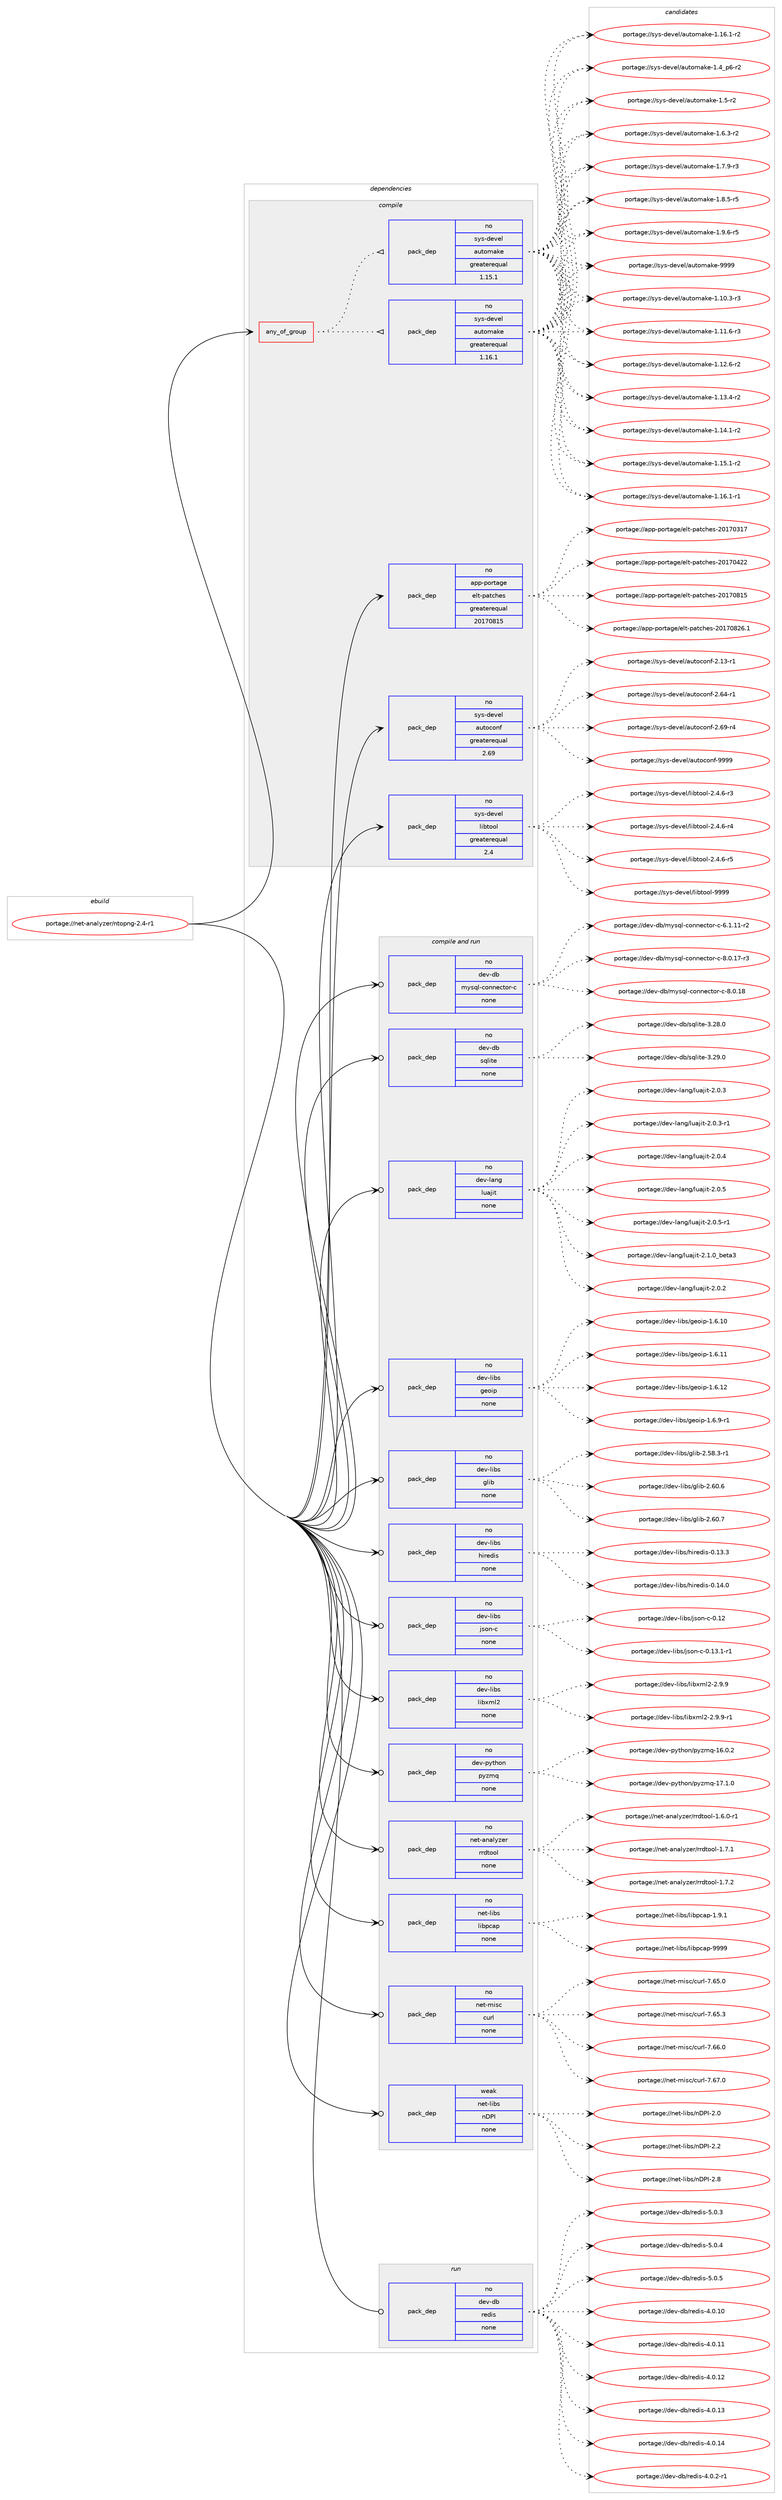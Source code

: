 digraph prolog {

# *************
# Graph options
# *************

newrank=true;
concentrate=true;
compound=true;
graph [rankdir=LR,fontname=Helvetica,fontsize=10,ranksep=1.5];#, ranksep=2.5, nodesep=0.2];
edge  [arrowhead=vee];
node  [fontname=Helvetica,fontsize=10];

# **********
# The ebuild
# **********

subgraph cluster_leftcol {
color=gray;
rank=same;
label=<<i>ebuild</i>>;
id [label="portage://net-analyzer/ntopng-2.4-r1", color=red, width=4, href="../net-analyzer/ntopng-2.4-r1.svg"];
}

# ****************
# The dependencies
# ****************

subgraph cluster_midcol {
color=gray;
label=<<i>dependencies</i>>;
subgraph cluster_compile {
fillcolor="#eeeeee";
style=filled;
label=<<i>compile</i>>;
subgraph any5580 {
dependency347864 [label=<<TABLE BORDER="0" CELLBORDER="1" CELLSPACING="0" CELLPADDING="4"><TR><TD CELLPADDING="10">any_of_group</TD></TR></TABLE>>, shape=none, color=red];subgraph pack255410 {
dependency347865 [label=<<TABLE BORDER="0" CELLBORDER="1" CELLSPACING="0" CELLPADDING="4" WIDTH="220"><TR><TD ROWSPAN="6" CELLPADDING="30">pack_dep</TD></TR><TR><TD WIDTH="110">no</TD></TR><TR><TD>sys-devel</TD></TR><TR><TD>automake</TD></TR><TR><TD>greaterequal</TD></TR><TR><TD>1.16.1</TD></TR></TABLE>>, shape=none, color=blue];
}
dependency347864:e -> dependency347865:w [weight=20,style="dotted",arrowhead="oinv"];
subgraph pack255411 {
dependency347866 [label=<<TABLE BORDER="0" CELLBORDER="1" CELLSPACING="0" CELLPADDING="4" WIDTH="220"><TR><TD ROWSPAN="6" CELLPADDING="30">pack_dep</TD></TR><TR><TD WIDTH="110">no</TD></TR><TR><TD>sys-devel</TD></TR><TR><TD>automake</TD></TR><TR><TD>greaterequal</TD></TR><TR><TD>1.15.1</TD></TR></TABLE>>, shape=none, color=blue];
}
dependency347864:e -> dependency347866:w [weight=20,style="dotted",arrowhead="oinv"];
}
id:e -> dependency347864:w [weight=20,style="solid",arrowhead="vee"];
subgraph pack255412 {
dependency347867 [label=<<TABLE BORDER="0" CELLBORDER="1" CELLSPACING="0" CELLPADDING="4" WIDTH="220"><TR><TD ROWSPAN="6" CELLPADDING="30">pack_dep</TD></TR><TR><TD WIDTH="110">no</TD></TR><TR><TD>app-portage</TD></TR><TR><TD>elt-patches</TD></TR><TR><TD>greaterequal</TD></TR><TR><TD>20170815</TD></TR></TABLE>>, shape=none, color=blue];
}
id:e -> dependency347867:w [weight=20,style="solid",arrowhead="vee"];
subgraph pack255413 {
dependency347868 [label=<<TABLE BORDER="0" CELLBORDER="1" CELLSPACING="0" CELLPADDING="4" WIDTH="220"><TR><TD ROWSPAN="6" CELLPADDING="30">pack_dep</TD></TR><TR><TD WIDTH="110">no</TD></TR><TR><TD>sys-devel</TD></TR><TR><TD>autoconf</TD></TR><TR><TD>greaterequal</TD></TR><TR><TD>2.69</TD></TR></TABLE>>, shape=none, color=blue];
}
id:e -> dependency347868:w [weight=20,style="solid",arrowhead="vee"];
subgraph pack255414 {
dependency347869 [label=<<TABLE BORDER="0" CELLBORDER="1" CELLSPACING="0" CELLPADDING="4" WIDTH="220"><TR><TD ROWSPAN="6" CELLPADDING="30">pack_dep</TD></TR><TR><TD WIDTH="110">no</TD></TR><TR><TD>sys-devel</TD></TR><TR><TD>libtool</TD></TR><TR><TD>greaterequal</TD></TR><TR><TD>2.4</TD></TR></TABLE>>, shape=none, color=blue];
}
id:e -> dependency347869:w [weight=20,style="solid",arrowhead="vee"];
}
subgraph cluster_compileandrun {
fillcolor="#eeeeee";
style=filled;
label=<<i>compile and run</i>>;
subgraph pack255415 {
dependency347870 [label=<<TABLE BORDER="0" CELLBORDER="1" CELLSPACING="0" CELLPADDING="4" WIDTH="220"><TR><TD ROWSPAN="6" CELLPADDING="30">pack_dep</TD></TR><TR><TD WIDTH="110">no</TD></TR><TR><TD>dev-db</TD></TR><TR><TD>mysql-connector-c</TD></TR><TR><TD>none</TD></TR><TR><TD></TD></TR></TABLE>>, shape=none, color=blue];
}
id:e -> dependency347870:w [weight=20,style="solid",arrowhead="odotvee"];
subgraph pack255416 {
dependency347871 [label=<<TABLE BORDER="0" CELLBORDER="1" CELLSPACING="0" CELLPADDING="4" WIDTH="220"><TR><TD ROWSPAN="6" CELLPADDING="30">pack_dep</TD></TR><TR><TD WIDTH="110">no</TD></TR><TR><TD>dev-db</TD></TR><TR><TD>sqlite</TD></TR><TR><TD>none</TD></TR><TR><TD></TD></TR></TABLE>>, shape=none, color=blue];
}
id:e -> dependency347871:w [weight=20,style="solid",arrowhead="odotvee"];
subgraph pack255417 {
dependency347872 [label=<<TABLE BORDER="0" CELLBORDER="1" CELLSPACING="0" CELLPADDING="4" WIDTH="220"><TR><TD ROWSPAN="6" CELLPADDING="30">pack_dep</TD></TR><TR><TD WIDTH="110">no</TD></TR><TR><TD>dev-lang</TD></TR><TR><TD>luajit</TD></TR><TR><TD>none</TD></TR><TR><TD></TD></TR></TABLE>>, shape=none, color=blue];
}
id:e -> dependency347872:w [weight=20,style="solid",arrowhead="odotvee"];
subgraph pack255418 {
dependency347873 [label=<<TABLE BORDER="0" CELLBORDER="1" CELLSPACING="0" CELLPADDING="4" WIDTH="220"><TR><TD ROWSPAN="6" CELLPADDING="30">pack_dep</TD></TR><TR><TD WIDTH="110">no</TD></TR><TR><TD>dev-libs</TD></TR><TR><TD>geoip</TD></TR><TR><TD>none</TD></TR><TR><TD></TD></TR></TABLE>>, shape=none, color=blue];
}
id:e -> dependency347873:w [weight=20,style="solid",arrowhead="odotvee"];
subgraph pack255419 {
dependency347874 [label=<<TABLE BORDER="0" CELLBORDER="1" CELLSPACING="0" CELLPADDING="4" WIDTH="220"><TR><TD ROWSPAN="6" CELLPADDING="30">pack_dep</TD></TR><TR><TD WIDTH="110">no</TD></TR><TR><TD>dev-libs</TD></TR><TR><TD>glib</TD></TR><TR><TD>none</TD></TR><TR><TD></TD></TR></TABLE>>, shape=none, color=blue];
}
id:e -> dependency347874:w [weight=20,style="solid",arrowhead="odotvee"];
subgraph pack255420 {
dependency347875 [label=<<TABLE BORDER="0" CELLBORDER="1" CELLSPACING="0" CELLPADDING="4" WIDTH="220"><TR><TD ROWSPAN="6" CELLPADDING="30">pack_dep</TD></TR><TR><TD WIDTH="110">no</TD></TR><TR><TD>dev-libs</TD></TR><TR><TD>hiredis</TD></TR><TR><TD>none</TD></TR><TR><TD></TD></TR></TABLE>>, shape=none, color=blue];
}
id:e -> dependency347875:w [weight=20,style="solid",arrowhead="odotvee"];
subgraph pack255421 {
dependency347876 [label=<<TABLE BORDER="0" CELLBORDER="1" CELLSPACING="0" CELLPADDING="4" WIDTH="220"><TR><TD ROWSPAN="6" CELLPADDING="30">pack_dep</TD></TR><TR><TD WIDTH="110">no</TD></TR><TR><TD>dev-libs</TD></TR><TR><TD>json-c</TD></TR><TR><TD>none</TD></TR><TR><TD></TD></TR></TABLE>>, shape=none, color=blue];
}
id:e -> dependency347876:w [weight=20,style="solid",arrowhead="odotvee"];
subgraph pack255422 {
dependency347877 [label=<<TABLE BORDER="0" CELLBORDER="1" CELLSPACING="0" CELLPADDING="4" WIDTH="220"><TR><TD ROWSPAN="6" CELLPADDING="30">pack_dep</TD></TR><TR><TD WIDTH="110">no</TD></TR><TR><TD>dev-libs</TD></TR><TR><TD>libxml2</TD></TR><TR><TD>none</TD></TR><TR><TD></TD></TR></TABLE>>, shape=none, color=blue];
}
id:e -> dependency347877:w [weight=20,style="solid",arrowhead="odotvee"];
subgraph pack255423 {
dependency347878 [label=<<TABLE BORDER="0" CELLBORDER="1" CELLSPACING="0" CELLPADDING="4" WIDTH="220"><TR><TD ROWSPAN="6" CELLPADDING="30">pack_dep</TD></TR><TR><TD WIDTH="110">no</TD></TR><TR><TD>dev-python</TD></TR><TR><TD>pyzmq</TD></TR><TR><TD>none</TD></TR><TR><TD></TD></TR></TABLE>>, shape=none, color=blue];
}
id:e -> dependency347878:w [weight=20,style="solid",arrowhead="odotvee"];
subgraph pack255424 {
dependency347879 [label=<<TABLE BORDER="0" CELLBORDER="1" CELLSPACING="0" CELLPADDING="4" WIDTH="220"><TR><TD ROWSPAN="6" CELLPADDING="30">pack_dep</TD></TR><TR><TD WIDTH="110">no</TD></TR><TR><TD>net-analyzer</TD></TR><TR><TD>rrdtool</TD></TR><TR><TD>none</TD></TR><TR><TD></TD></TR></TABLE>>, shape=none, color=blue];
}
id:e -> dependency347879:w [weight=20,style="solid",arrowhead="odotvee"];
subgraph pack255425 {
dependency347880 [label=<<TABLE BORDER="0" CELLBORDER="1" CELLSPACING="0" CELLPADDING="4" WIDTH="220"><TR><TD ROWSPAN="6" CELLPADDING="30">pack_dep</TD></TR><TR><TD WIDTH="110">no</TD></TR><TR><TD>net-libs</TD></TR><TR><TD>libpcap</TD></TR><TR><TD>none</TD></TR><TR><TD></TD></TR></TABLE>>, shape=none, color=blue];
}
id:e -> dependency347880:w [weight=20,style="solid",arrowhead="odotvee"];
subgraph pack255426 {
dependency347881 [label=<<TABLE BORDER="0" CELLBORDER="1" CELLSPACING="0" CELLPADDING="4" WIDTH="220"><TR><TD ROWSPAN="6" CELLPADDING="30">pack_dep</TD></TR><TR><TD WIDTH="110">no</TD></TR><TR><TD>net-misc</TD></TR><TR><TD>curl</TD></TR><TR><TD>none</TD></TR><TR><TD></TD></TR></TABLE>>, shape=none, color=blue];
}
id:e -> dependency347881:w [weight=20,style="solid",arrowhead="odotvee"];
subgraph pack255427 {
dependency347882 [label=<<TABLE BORDER="0" CELLBORDER="1" CELLSPACING="0" CELLPADDING="4" WIDTH="220"><TR><TD ROWSPAN="6" CELLPADDING="30">pack_dep</TD></TR><TR><TD WIDTH="110">weak</TD></TR><TR><TD>net-libs</TD></TR><TR><TD>nDPI</TD></TR><TR><TD>none</TD></TR><TR><TD></TD></TR></TABLE>>, shape=none, color=blue];
}
id:e -> dependency347882:w [weight=20,style="solid",arrowhead="odotvee"];
}
subgraph cluster_run {
fillcolor="#eeeeee";
style=filled;
label=<<i>run</i>>;
subgraph pack255428 {
dependency347883 [label=<<TABLE BORDER="0" CELLBORDER="1" CELLSPACING="0" CELLPADDING="4" WIDTH="220"><TR><TD ROWSPAN="6" CELLPADDING="30">pack_dep</TD></TR><TR><TD WIDTH="110">no</TD></TR><TR><TD>dev-db</TD></TR><TR><TD>redis</TD></TR><TR><TD>none</TD></TR><TR><TD></TD></TR></TABLE>>, shape=none, color=blue];
}
id:e -> dependency347883:w [weight=20,style="solid",arrowhead="odot"];
}
}

# **************
# The candidates
# **************

subgraph cluster_choices {
rank=same;
color=gray;
label=<<i>candidates</i>>;

subgraph choice255410 {
color=black;
nodesep=1;
choiceportage11512111545100101118101108479711711611110997107101454946494846514511451 [label="portage://sys-devel/automake-1.10.3-r3", color=red, width=4,href="../sys-devel/automake-1.10.3-r3.svg"];
choiceportage11512111545100101118101108479711711611110997107101454946494946544511451 [label="portage://sys-devel/automake-1.11.6-r3", color=red, width=4,href="../sys-devel/automake-1.11.6-r3.svg"];
choiceportage11512111545100101118101108479711711611110997107101454946495046544511450 [label="portage://sys-devel/automake-1.12.6-r2", color=red, width=4,href="../sys-devel/automake-1.12.6-r2.svg"];
choiceportage11512111545100101118101108479711711611110997107101454946495146524511450 [label="portage://sys-devel/automake-1.13.4-r2", color=red, width=4,href="../sys-devel/automake-1.13.4-r2.svg"];
choiceportage11512111545100101118101108479711711611110997107101454946495246494511450 [label="portage://sys-devel/automake-1.14.1-r2", color=red, width=4,href="../sys-devel/automake-1.14.1-r2.svg"];
choiceportage11512111545100101118101108479711711611110997107101454946495346494511450 [label="portage://sys-devel/automake-1.15.1-r2", color=red, width=4,href="../sys-devel/automake-1.15.1-r2.svg"];
choiceportage11512111545100101118101108479711711611110997107101454946495446494511449 [label="portage://sys-devel/automake-1.16.1-r1", color=red, width=4,href="../sys-devel/automake-1.16.1-r1.svg"];
choiceportage11512111545100101118101108479711711611110997107101454946495446494511450 [label="portage://sys-devel/automake-1.16.1-r2", color=red, width=4,href="../sys-devel/automake-1.16.1-r2.svg"];
choiceportage115121115451001011181011084797117116111109971071014549465295112544511450 [label="portage://sys-devel/automake-1.4_p6-r2", color=red, width=4,href="../sys-devel/automake-1.4_p6-r2.svg"];
choiceportage11512111545100101118101108479711711611110997107101454946534511450 [label="portage://sys-devel/automake-1.5-r2", color=red, width=4,href="../sys-devel/automake-1.5-r2.svg"];
choiceportage115121115451001011181011084797117116111109971071014549465446514511450 [label="portage://sys-devel/automake-1.6.3-r2", color=red, width=4,href="../sys-devel/automake-1.6.3-r2.svg"];
choiceportage115121115451001011181011084797117116111109971071014549465546574511451 [label="portage://sys-devel/automake-1.7.9-r3", color=red, width=4,href="../sys-devel/automake-1.7.9-r3.svg"];
choiceportage115121115451001011181011084797117116111109971071014549465646534511453 [label="portage://sys-devel/automake-1.8.5-r5", color=red, width=4,href="../sys-devel/automake-1.8.5-r5.svg"];
choiceportage115121115451001011181011084797117116111109971071014549465746544511453 [label="portage://sys-devel/automake-1.9.6-r5", color=red, width=4,href="../sys-devel/automake-1.9.6-r5.svg"];
choiceportage115121115451001011181011084797117116111109971071014557575757 [label="portage://sys-devel/automake-9999", color=red, width=4,href="../sys-devel/automake-9999.svg"];
dependency347865:e -> choiceportage11512111545100101118101108479711711611110997107101454946494846514511451:w [style=dotted,weight="100"];
dependency347865:e -> choiceportage11512111545100101118101108479711711611110997107101454946494946544511451:w [style=dotted,weight="100"];
dependency347865:e -> choiceportage11512111545100101118101108479711711611110997107101454946495046544511450:w [style=dotted,weight="100"];
dependency347865:e -> choiceportage11512111545100101118101108479711711611110997107101454946495146524511450:w [style=dotted,weight="100"];
dependency347865:e -> choiceportage11512111545100101118101108479711711611110997107101454946495246494511450:w [style=dotted,weight="100"];
dependency347865:e -> choiceportage11512111545100101118101108479711711611110997107101454946495346494511450:w [style=dotted,weight="100"];
dependency347865:e -> choiceportage11512111545100101118101108479711711611110997107101454946495446494511449:w [style=dotted,weight="100"];
dependency347865:e -> choiceportage11512111545100101118101108479711711611110997107101454946495446494511450:w [style=dotted,weight="100"];
dependency347865:e -> choiceportage115121115451001011181011084797117116111109971071014549465295112544511450:w [style=dotted,weight="100"];
dependency347865:e -> choiceportage11512111545100101118101108479711711611110997107101454946534511450:w [style=dotted,weight="100"];
dependency347865:e -> choiceportage115121115451001011181011084797117116111109971071014549465446514511450:w [style=dotted,weight="100"];
dependency347865:e -> choiceportage115121115451001011181011084797117116111109971071014549465546574511451:w [style=dotted,weight="100"];
dependency347865:e -> choiceportage115121115451001011181011084797117116111109971071014549465646534511453:w [style=dotted,weight="100"];
dependency347865:e -> choiceportage115121115451001011181011084797117116111109971071014549465746544511453:w [style=dotted,weight="100"];
dependency347865:e -> choiceportage115121115451001011181011084797117116111109971071014557575757:w [style=dotted,weight="100"];
}
subgraph choice255411 {
color=black;
nodesep=1;
choiceportage11512111545100101118101108479711711611110997107101454946494846514511451 [label="portage://sys-devel/automake-1.10.3-r3", color=red, width=4,href="../sys-devel/automake-1.10.3-r3.svg"];
choiceportage11512111545100101118101108479711711611110997107101454946494946544511451 [label="portage://sys-devel/automake-1.11.6-r3", color=red, width=4,href="../sys-devel/automake-1.11.6-r3.svg"];
choiceportage11512111545100101118101108479711711611110997107101454946495046544511450 [label="portage://sys-devel/automake-1.12.6-r2", color=red, width=4,href="../sys-devel/automake-1.12.6-r2.svg"];
choiceportage11512111545100101118101108479711711611110997107101454946495146524511450 [label="portage://sys-devel/automake-1.13.4-r2", color=red, width=4,href="../sys-devel/automake-1.13.4-r2.svg"];
choiceportage11512111545100101118101108479711711611110997107101454946495246494511450 [label="portage://sys-devel/automake-1.14.1-r2", color=red, width=4,href="../sys-devel/automake-1.14.1-r2.svg"];
choiceportage11512111545100101118101108479711711611110997107101454946495346494511450 [label="portage://sys-devel/automake-1.15.1-r2", color=red, width=4,href="../sys-devel/automake-1.15.1-r2.svg"];
choiceportage11512111545100101118101108479711711611110997107101454946495446494511449 [label="portage://sys-devel/automake-1.16.1-r1", color=red, width=4,href="../sys-devel/automake-1.16.1-r1.svg"];
choiceportage11512111545100101118101108479711711611110997107101454946495446494511450 [label="portage://sys-devel/automake-1.16.1-r2", color=red, width=4,href="../sys-devel/automake-1.16.1-r2.svg"];
choiceportage115121115451001011181011084797117116111109971071014549465295112544511450 [label="portage://sys-devel/automake-1.4_p6-r2", color=red, width=4,href="../sys-devel/automake-1.4_p6-r2.svg"];
choiceportage11512111545100101118101108479711711611110997107101454946534511450 [label="portage://sys-devel/automake-1.5-r2", color=red, width=4,href="../sys-devel/automake-1.5-r2.svg"];
choiceportage115121115451001011181011084797117116111109971071014549465446514511450 [label="portage://sys-devel/automake-1.6.3-r2", color=red, width=4,href="../sys-devel/automake-1.6.3-r2.svg"];
choiceportage115121115451001011181011084797117116111109971071014549465546574511451 [label="portage://sys-devel/automake-1.7.9-r3", color=red, width=4,href="../sys-devel/automake-1.7.9-r3.svg"];
choiceportage115121115451001011181011084797117116111109971071014549465646534511453 [label="portage://sys-devel/automake-1.8.5-r5", color=red, width=4,href="../sys-devel/automake-1.8.5-r5.svg"];
choiceportage115121115451001011181011084797117116111109971071014549465746544511453 [label="portage://sys-devel/automake-1.9.6-r5", color=red, width=4,href="../sys-devel/automake-1.9.6-r5.svg"];
choiceportage115121115451001011181011084797117116111109971071014557575757 [label="portage://sys-devel/automake-9999", color=red, width=4,href="../sys-devel/automake-9999.svg"];
dependency347866:e -> choiceportage11512111545100101118101108479711711611110997107101454946494846514511451:w [style=dotted,weight="100"];
dependency347866:e -> choiceportage11512111545100101118101108479711711611110997107101454946494946544511451:w [style=dotted,weight="100"];
dependency347866:e -> choiceportage11512111545100101118101108479711711611110997107101454946495046544511450:w [style=dotted,weight="100"];
dependency347866:e -> choiceportage11512111545100101118101108479711711611110997107101454946495146524511450:w [style=dotted,weight="100"];
dependency347866:e -> choiceportage11512111545100101118101108479711711611110997107101454946495246494511450:w [style=dotted,weight="100"];
dependency347866:e -> choiceportage11512111545100101118101108479711711611110997107101454946495346494511450:w [style=dotted,weight="100"];
dependency347866:e -> choiceportage11512111545100101118101108479711711611110997107101454946495446494511449:w [style=dotted,weight="100"];
dependency347866:e -> choiceportage11512111545100101118101108479711711611110997107101454946495446494511450:w [style=dotted,weight="100"];
dependency347866:e -> choiceportage115121115451001011181011084797117116111109971071014549465295112544511450:w [style=dotted,weight="100"];
dependency347866:e -> choiceportage11512111545100101118101108479711711611110997107101454946534511450:w [style=dotted,weight="100"];
dependency347866:e -> choiceportage115121115451001011181011084797117116111109971071014549465446514511450:w [style=dotted,weight="100"];
dependency347866:e -> choiceportage115121115451001011181011084797117116111109971071014549465546574511451:w [style=dotted,weight="100"];
dependency347866:e -> choiceportage115121115451001011181011084797117116111109971071014549465646534511453:w [style=dotted,weight="100"];
dependency347866:e -> choiceportage115121115451001011181011084797117116111109971071014549465746544511453:w [style=dotted,weight="100"];
dependency347866:e -> choiceportage115121115451001011181011084797117116111109971071014557575757:w [style=dotted,weight="100"];
}
subgraph choice255412 {
color=black;
nodesep=1;
choiceportage97112112451121111141169710310147101108116451129711699104101115455048495548514955 [label="portage://app-portage/elt-patches-20170317", color=red, width=4,href="../app-portage/elt-patches-20170317.svg"];
choiceportage97112112451121111141169710310147101108116451129711699104101115455048495548525050 [label="portage://app-portage/elt-patches-20170422", color=red, width=4,href="../app-portage/elt-patches-20170422.svg"];
choiceportage97112112451121111141169710310147101108116451129711699104101115455048495548564953 [label="portage://app-portage/elt-patches-20170815", color=red, width=4,href="../app-portage/elt-patches-20170815.svg"];
choiceportage971121124511211111411697103101471011081164511297116991041011154550484955485650544649 [label="portage://app-portage/elt-patches-20170826.1", color=red, width=4,href="../app-portage/elt-patches-20170826.1.svg"];
dependency347867:e -> choiceportage97112112451121111141169710310147101108116451129711699104101115455048495548514955:w [style=dotted,weight="100"];
dependency347867:e -> choiceportage97112112451121111141169710310147101108116451129711699104101115455048495548525050:w [style=dotted,weight="100"];
dependency347867:e -> choiceportage97112112451121111141169710310147101108116451129711699104101115455048495548564953:w [style=dotted,weight="100"];
dependency347867:e -> choiceportage971121124511211111411697103101471011081164511297116991041011154550484955485650544649:w [style=dotted,weight="100"];
}
subgraph choice255413 {
color=black;
nodesep=1;
choiceportage1151211154510010111810110847971171161119911111010245504649514511449 [label="portage://sys-devel/autoconf-2.13-r1", color=red, width=4,href="../sys-devel/autoconf-2.13-r1.svg"];
choiceportage1151211154510010111810110847971171161119911111010245504654524511449 [label="portage://sys-devel/autoconf-2.64-r1", color=red, width=4,href="../sys-devel/autoconf-2.64-r1.svg"];
choiceportage1151211154510010111810110847971171161119911111010245504654574511452 [label="portage://sys-devel/autoconf-2.69-r4", color=red, width=4,href="../sys-devel/autoconf-2.69-r4.svg"];
choiceportage115121115451001011181011084797117116111991111101024557575757 [label="portage://sys-devel/autoconf-9999", color=red, width=4,href="../sys-devel/autoconf-9999.svg"];
dependency347868:e -> choiceportage1151211154510010111810110847971171161119911111010245504649514511449:w [style=dotted,weight="100"];
dependency347868:e -> choiceportage1151211154510010111810110847971171161119911111010245504654524511449:w [style=dotted,weight="100"];
dependency347868:e -> choiceportage1151211154510010111810110847971171161119911111010245504654574511452:w [style=dotted,weight="100"];
dependency347868:e -> choiceportage115121115451001011181011084797117116111991111101024557575757:w [style=dotted,weight="100"];
}
subgraph choice255414 {
color=black;
nodesep=1;
choiceportage1151211154510010111810110847108105981161111111084550465246544511451 [label="portage://sys-devel/libtool-2.4.6-r3", color=red, width=4,href="../sys-devel/libtool-2.4.6-r3.svg"];
choiceportage1151211154510010111810110847108105981161111111084550465246544511452 [label="portage://sys-devel/libtool-2.4.6-r4", color=red, width=4,href="../sys-devel/libtool-2.4.6-r4.svg"];
choiceportage1151211154510010111810110847108105981161111111084550465246544511453 [label="portage://sys-devel/libtool-2.4.6-r5", color=red, width=4,href="../sys-devel/libtool-2.4.6-r5.svg"];
choiceportage1151211154510010111810110847108105981161111111084557575757 [label="portage://sys-devel/libtool-9999", color=red, width=4,href="../sys-devel/libtool-9999.svg"];
dependency347869:e -> choiceportage1151211154510010111810110847108105981161111111084550465246544511451:w [style=dotted,weight="100"];
dependency347869:e -> choiceportage1151211154510010111810110847108105981161111111084550465246544511452:w [style=dotted,weight="100"];
dependency347869:e -> choiceportage1151211154510010111810110847108105981161111111084550465246544511453:w [style=dotted,weight="100"];
dependency347869:e -> choiceportage1151211154510010111810110847108105981161111111084557575757:w [style=dotted,weight="100"];
}
subgraph choice255415 {
color=black;
nodesep=1;
choiceportage1001011184510098471091211151131084599111110110101991161111144599455446494649494511450 [label="portage://dev-db/mysql-connector-c-6.1.11-r2", color=red, width=4,href="../dev-db/mysql-connector-c-6.1.11-r2.svg"];
choiceportage1001011184510098471091211151131084599111110110101991161111144599455646484649554511451 [label="portage://dev-db/mysql-connector-c-8.0.17-r3", color=red, width=4,href="../dev-db/mysql-connector-c-8.0.17-r3.svg"];
choiceportage100101118451009847109121115113108459911111011010199116111114459945564648464956 [label="portage://dev-db/mysql-connector-c-8.0.18", color=red, width=4,href="../dev-db/mysql-connector-c-8.0.18.svg"];
dependency347870:e -> choiceportage1001011184510098471091211151131084599111110110101991161111144599455446494649494511450:w [style=dotted,weight="100"];
dependency347870:e -> choiceportage1001011184510098471091211151131084599111110110101991161111144599455646484649554511451:w [style=dotted,weight="100"];
dependency347870:e -> choiceportage100101118451009847109121115113108459911111011010199116111114459945564648464956:w [style=dotted,weight="100"];
}
subgraph choice255416 {
color=black;
nodesep=1;
choiceportage10010111845100984711511310810511610145514650564648 [label="portage://dev-db/sqlite-3.28.0", color=red, width=4,href="../dev-db/sqlite-3.28.0.svg"];
choiceportage10010111845100984711511310810511610145514650574648 [label="portage://dev-db/sqlite-3.29.0", color=red, width=4,href="../dev-db/sqlite-3.29.0.svg"];
dependency347871:e -> choiceportage10010111845100984711511310810511610145514650564648:w [style=dotted,weight="100"];
dependency347871:e -> choiceportage10010111845100984711511310810511610145514650574648:w [style=dotted,weight="100"];
}
subgraph choice255417 {
color=black;
nodesep=1;
choiceportage10010111845108971101034710811797106105116455046484650 [label="portage://dev-lang/luajit-2.0.2", color=red, width=4,href="../dev-lang/luajit-2.0.2.svg"];
choiceportage10010111845108971101034710811797106105116455046484651 [label="portage://dev-lang/luajit-2.0.3", color=red, width=4,href="../dev-lang/luajit-2.0.3.svg"];
choiceportage100101118451089711010347108117971061051164550464846514511449 [label="portage://dev-lang/luajit-2.0.3-r1", color=red, width=4,href="../dev-lang/luajit-2.0.3-r1.svg"];
choiceportage10010111845108971101034710811797106105116455046484652 [label="portage://dev-lang/luajit-2.0.4", color=red, width=4,href="../dev-lang/luajit-2.0.4.svg"];
choiceportage10010111845108971101034710811797106105116455046484653 [label="portage://dev-lang/luajit-2.0.5", color=red, width=4,href="../dev-lang/luajit-2.0.5.svg"];
choiceportage100101118451089711010347108117971061051164550464846534511449 [label="portage://dev-lang/luajit-2.0.5-r1", color=red, width=4,href="../dev-lang/luajit-2.0.5-r1.svg"];
choiceportage1001011184510897110103471081179710610511645504649464895981011169751 [label="portage://dev-lang/luajit-2.1.0_beta3", color=red, width=4,href="../dev-lang/luajit-2.1.0_beta3.svg"];
dependency347872:e -> choiceportage10010111845108971101034710811797106105116455046484650:w [style=dotted,weight="100"];
dependency347872:e -> choiceportage10010111845108971101034710811797106105116455046484651:w [style=dotted,weight="100"];
dependency347872:e -> choiceportage100101118451089711010347108117971061051164550464846514511449:w [style=dotted,weight="100"];
dependency347872:e -> choiceportage10010111845108971101034710811797106105116455046484652:w [style=dotted,weight="100"];
dependency347872:e -> choiceportage10010111845108971101034710811797106105116455046484653:w [style=dotted,weight="100"];
dependency347872:e -> choiceportage100101118451089711010347108117971061051164550464846534511449:w [style=dotted,weight="100"];
dependency347872:e -> choiceportage1001011184510897110103471081179710610511645504649464895981011169751:w [style=dotted,weight="100"];
}
subgraph choice255418 {
color=black;
nodesep=1;
choiceportage10010111845108105981154710310111110511245494654464948 [label="portage://dev-libs/geoip-1.6.10", color=red, width=4,href="../dev-libs/geoip-1.6.10.svg"];
choiceportage10010111845108105981154710310111110511245494654464949 [label="portage://dev-libs/geoip-1.6.11", color=red, width=4,href="../dev-libs/geoip-1.6.11.svg"];
choiceportage10010111845108105981154710310111110511245494654464950 [label="portage://dev-libs/geoip-1.6.12", color=red, width=4,href="../dev-libs/geoip-1.6.12.svg"];
choiceportage1001011184510810598115471031011111051124549465446574511449 [label="portage://dev-libs/geoip-1.6.9-r1", color=red, width=4,href="../dev-libs/geoip-1.6.9-r1.svg"];
dependency347873:e -> choiceportage10010111845108105981154710310111110511245494654464948:w [style=dotted,weight="100"];
dependency347873:e -> choiceportage10010111845108105981154710310111110511245494654464949:w [style=dotted,weight="100"];
dependency347873:e -> choiceportage10010111845108105981154710310111110511245494654464950:w [style=dotted,weight="100"];
dependency347873:e -> choiceportage1001011184510810598115471031011111051124549465446574511449:w [style=dotted,weight="100"];
}
subgraph choice255419 {
color=black;
nodesep=1;
choiceportage10010111845108105981154710310810598455046535646514511449 [label="portage://dev-libs/glib-2.58.3-r1", color=red, width=4,href="../dev-libs/glib-2.58.3-r1.svg"];
choiceportage1001011184510810598115471031081059845504654484654 [label="portage://dev-libs/glib-2.60.6", color=red, width=4,href="../dev-libs/glib-2.60.6.svg"];
choiceportage1001011184510810598115471031081059845504654484655 [label="portage://dev-libs/glib-2.60.7", color=red, width=4,href="../dev-libs/glib-2.60.7.svg"];
dependency347874:e -> choiceportage10010111845108105981154710310810598455046535646514511449:w [style=dotted,weight="100"];
dependency347874:e -> choiceportage1001011184510810598115471031081059845504654484654:w [style=dotted,weight="100"];
dependency347874:e -> choiceportage1001011184510810598115471031081059845504654484655:w [style=dotted,weight="100"];
}
subgraph choice255420 {
color=black;
nodesep=1;
choiceportage10010111845108105981154710410511410110010511545484649514651 [label="portage://dev-libs/hiredis-0.13.3", color=red, width=4,href="../dev-libs/hiredis-0.13.3.svg"];
choiceportage10010111845108105981154710410511410110010511545484649524648 [label="portage://dev-libs/hiredis-0.14.0", color=red, width=4,href="../dev-libs/hiredis-0.14.0.svg"];
dependency347875:e -> choiceportage10010111845108105981154710410511410110010511545484649514651:w [style=dotted,weight="100"];
dependency347875:e -> choiceportage10010111845108105981154710410511410110010511545484649524648:w [style=dotted,weight="100"];
}
subgraph choice255421 {
color=black;
nodesep=1;
choiceportage10010111845108105981154710611511111045994548464950 [label="portage://dev-libs/json-c-0.12", color=red, width=4,href="../dev-libs/json-c-0.12.svg"];
choiceportage1001011184510810598115471061151111104599454846495146494511449 [label="portage://dev-libs/json-c-0.13.1-r1", color=red, width=4,href="../dev-libs/json-c-0.13.1-r1.svg"];
dependency347876:e -> choiceportage10010111845108105981154710611511111045994548464950:w [style=dotted,weight="100"];
dependency347876:e -> choiceportage1001011184510810598115471061151111104599454846495146494511449:w [style=dotted,weight="100"];
}
subgraph choice255422 {
color=black;
nodesep=1;
choiceportage1001011184510810598115471081059812010910850455046574657 [label="portage://dev-libs/libxml2-2.9.9", color=red, width=4,href="../dev-libs/libxml2-2.9.9.svg"];
choiceportage10010111845108105981154710810598120109108504550465746574511449 [label="portage://dev-libs/libxml2-2.9.9-r1", color=red, width=4,href="../dev-libs/libxml2-2.9.9-r1.svg"];
dependency347877:e -> choiceportage1001011184510810598115471081059812010910850455046574657:w [style=dotted,weight="100"];
dependency347877:e -> choiceportage10010111845108105981154710810598120109108504550465746574511449:w [style=dotted,weight="100"];
}
subgraph choice255423 {
color=black;
nodesep=1;
choiceportage100101118451121211161041111104711212112210911345495446484650 [label="portage://dev-python/pyzmq-16.0.2", color=red, width=4,href="../dev-python/pyzmq-16.0.2.svg"];
choiceportage100101118451121211161041111104711212112210911345495546494648 [label="portage://dev-python/pyzmq-17.1.0", color=red, width=4,href="../dev-python/pyzmq-17.1.0.svg"];
dependency347878:e -> choiceportage100101118451121211161041111104711212112210911345495446484650:w [style=dotted,weight="100"];
dependency347878:e -> choiceportage100101118451121211161041111104711212112210911345495546494648:w [style=dotted,weight="100"];
}
subgraph choice255424 {
color=black;
nodesep=1;
choiceportage110101116459711097108121122101114471141141001161111111084549465446484511449 [label="portage://net-analyzer/rrdtool-1.6.0-r1", color=red, width=4,href="../net-analyzer/rrdtool-1.6.0-r1.svg"];
choiceportage11010111645971109710812112210111447114114100116111111108454946554649 [label="portage://net-analyzer/rrdtool-1.7.1", color=red, width=4,href="../net-analyzer/rrdtool-1.7.1.svg"];
choiceportage11010111645971109710812112210111447114114100116111111108454946554650 [label="portage://net-analyzer/rrdtool-1.7.2", color=red, width=4,href="../net-analyzer/rrdtool-1.7.2.svg"];
dependency347879:e -> choiceportage110101116459711097108121122101114471141141001161111111084549465446484511449:w [style=dotted,weight="100"];
dependency347879:e -> choiceportage11010111645971109710812112210111447114114100116111111108454946554649:w [style=dotted,weight="100"];
dependency347879:e -> choiceportage11010111645971109710812112210111447114114100116111111108454946554650:w [style=dotted,weight="100"];
}
subgraph choice255425 {
color=black;
nodesep=1;
choiceportage110101116451081059811547108105981129997112454946574649 [label="portage://net-libs/libpcap-1.9.1", color=red, width=4,href="../net-libs/libpcap-1.9.1.svg"];
choiceportage1101011164510810598115471081059811299971124557575757 [label="portage://net-libs/libpcap-9999", color=red, width=4,href="../net-libs/libpcap-9999.svg"];
dependency347880:e -> choiceportage110101116451081059811547108105981129997112454946574649:w [style=dotted,weight="100"];
dependency347880:e -> choiceportage1101011164510810598115471081059811299971124557575757:w [style=dotted,weight="100"];
}
subgraph choice255426 {
color=black;
nodesep=1;
choiceportage1101011164510910511599479911711410845554654534648 [label="portage://net-misc/curl-7.65.0", color=red, width=4,href="../net-misc/curl-7.65.0.svg"];
choiceportage1101011164510910511599479911711410845554654534651 [label="portage://net-misc/curl-7.65.3", color=red, width=4,href="../net-misc/curl-7.65.3.svg"];
choiceportage1101011164510910511599479911711410845554654544648 [label="portage://net-misc/curl-7.66.0", color=red, width=4,href="../net-misc/curl-7.66.0.svg"];
choiceportage1101011164510910511599479911711410845554654554648 [label="portage://net-misc/curl-7.67.0", color=red, width=4,href="../net-misc/curl-7.67.0.svg"];
dependency347881:e -> choiceportage1101011164510910511599479911711410845554654534648:w [style=dotted,weight="100"];
dependency347881:e -> choiceportage1101011164510910511599479911711410845554654534651:w [style=dotted,weight="100"];
dependency347881:e -> choiceportage1101011164510910511599479911711410845554654544648:w [style=dotted,weight="100"];
dependency347881:e -> choiceportage1101011164510910511599479911711410845554654554648:w [style=dotted,weight="100"];
}
subgraph choice255427 {
color=black;
nodesep=1;
choiceportage11010111645108105981154711068807345504648 [label="portage://net-libs/nDPI-2.0", color=red, width=4,href="../net-libs/nDPI-2.0.svg"];
choiceportage11010111645108105981154711068807345504650 [label="portage://net-libs/nDPI-2.2", color=red, width=4,href="../net-libs/nDPI-2.2.svg"];
choiceportage11010111645108105981154711068807345504656 [label="portage://net-libs/nDPI-2.8", color=red, width=4,href="../net-libs/nDPI-2.8.svg"];
dependency347882:e -> choiceportage11010111645108105981154711068807345504648:w [style=dotted,weight="100"];
dependency347882:e -> choiceportage11010111645108105981154711068807345504650:w [style=dotted,weight="100"];
dependency347882:e -> choiceportage11010111645108105981154711068807345504656:w [style=dotted,weight="100"];
}
subgraph choice255428 {
color=black;
nodesep=1;
choiceportage10010111845100984711410110010511545524648464948 [label="portage://dev-db/redis-4.0.10", color=red, width=4,href="../dev-db/redis-4.0.10.svg"];
choiceportage10010111845100984711410110010511545524648464949 [label="portage://dev-db/redis-4.0.11", color=red, width=4,href="../dev-db/redis-4.0.11.svg"];
choiceportage10010111845100984711410110010511545524648464950 [label="portage://dev-db/redis-4.0.12", color=red, width=4,href="../dev-db/redis-4.0.12.svg"];
choiceportage10010111845100984711410110010511545524648464951 [label="portage://dev-db/redis-4.0.13", color=red, width=4,href="../dev-db/redis-4.0.13.svg"];
choiceportage10010111845100984711410110010511545524648464952 [label="portage://dev-db/redis-4.0.14", color=red, width=4,href="../dev-db/redis-4.0.14.svg"];
choiceportage1001011184510098471141011001051154552464846504511449 [label="portage://dev-db/redis-4.0.2-r1", color=red, width=4,href="../dev-db/redis-4.0.2-r1.svg"];
choiceportage100101118451009847114101100105115455346484651 [label="portage://dev-db/redis-5.0.3", color=red, width=4,href="../dev-db/redis-5.0.3.svg"];
choiceportage100101118451009847114101100105115455346484652 [label="portage://dev-db/redis-5.0.4", color=red, width=4,href="../dev-db/redis-5.0.4.svg"];
choiceportage100101118451009847114101100105115455346484653 [label="portage://dev-db/redis-5.0.5", color=red, width=4,href="../dev-db/redis-5.0.5.svg"];
dependency347883:e -> choiceportage10010111845100984711410110010511545524648464948:w [style=dotted,weight="100"];
dependency347883:e -> choiceportage10010111845100984711410110010511545524648464949:w [style=dotted,weight="100"];
dependency347883:e -> choiceportage10010111845100984711410110010511545524648464950:w [style=dotted,weight="100"];
dependency347883:e -> choiceportage10010111845100984711410110010511545524648464951:w [style=dotted,weight="100"];
dependency347883:e -> choiceportage10010111845100984711410110010511545524648464952:w [style=dotted,weight="100"];
dependency347883:e -> choiceportage1001011184510098471141011001051154552464846504511449:w [style=dotted,weight="100"];
dependency347883:e -> choiceportage100101118451009847114101100105115455346484651:w [style=dotted,weight="100"];
dependency347883:e -> choiceportage100101118451009847114101100105115455346484652:w [style=dotted,weight="100"];
dependency347883:e -> choiceportage100101118451009847114101100105115455346484653:w [style=dotted,weight="100"];
}
}

}
